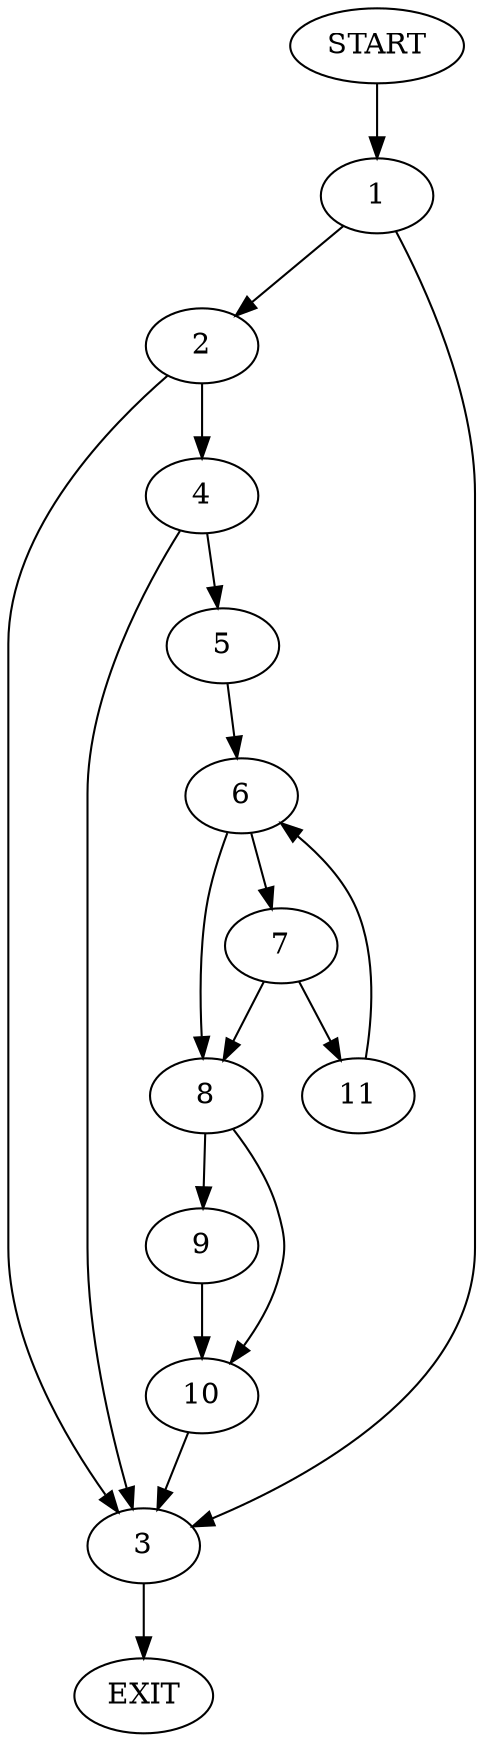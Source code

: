 digraph {
0 [label="START"]
12 [label="EXIT"]
0 -> 1
1 -> 2
1 -> 3
2 -> 4
2 -> 3
3 -> 12
4 -> 5
4 -> 3
5 -> 6
6 -> 7
6 -> 8
8 -> 9
8 -> 10
7 -> 11
7 -> 8
11 -> 6
9 -> 10
10 -> 3
}
